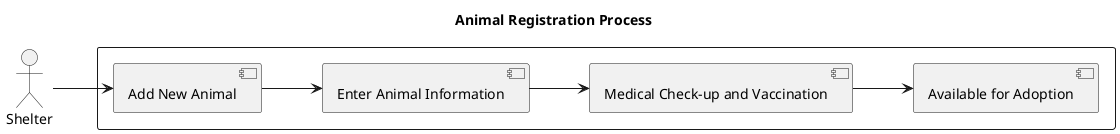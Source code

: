 @startuml
title Animal Registration Process
left to right direction
skinparam packageStyle rectangle

actor Shelter as S
rectangle  {
  [Add New Animal] --> [Enter Animal Information]
  [Enter Animal Information] --> [Medical Check-up and Vaccination]
  [Medical Check-up and Vaccination] --> [Available for Adoption]
}
S --> [Add New Animal]
@enduml




